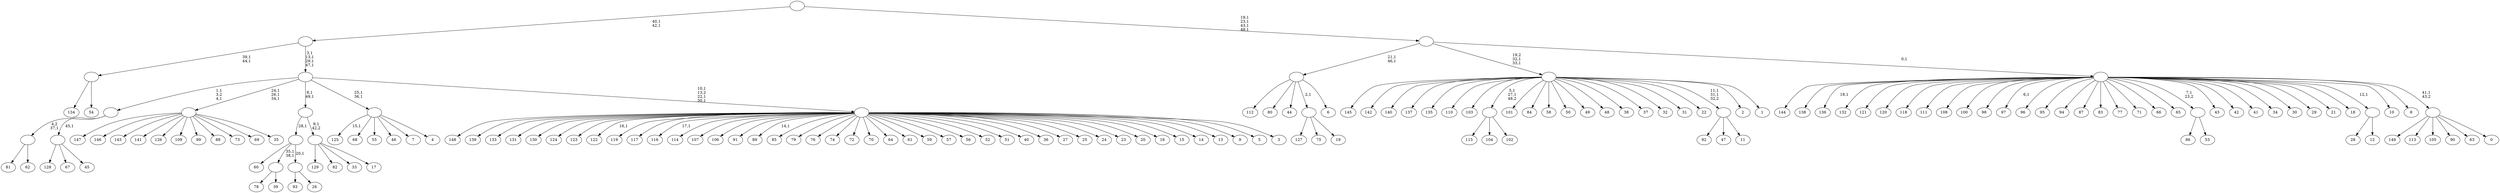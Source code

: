 digraph T {
	200 [label="149"]
	199 [label="148"]
	198 [label="147"]
	197 [label="146"]
	196 [label="145"]
	195 [label="144"]
	194 [label="143"]
	193 [label="142"]
	192 [label="141"]
	191 [label="140"]
	190 [label="139"]
	189 [label="138"]
	188 [label="137"]
	187 [label="136"]
	185 [label="135"]
	184 [label="134"]
	183 [label="133"]
	182 [label="132"]
	181 [label="131"]
	180 [label="130"]
	179 [label="129"]
	178 [label="128"]
	177 [label="127"]
	176 [label="126"]
	175 [label="125"]
	173 [label="124"]
	172 [label="123"]
	171 [label="122"]
	169 [label="121"]
	168 [label="120"]
	167 [label="119"]
	166 [label="118"]
	165 [label="117"]
	164 [label="116"]
	162 [label="115"]
	161 [label="114"]
	160 [label="113"]
	159 [label="112"]
	158 [label="111"]
	157 [label="110"]
	156 [label="109"]
	155 [label="108"]
	154 [label="107"]
	153 [label="106"]
	152 [label="105"]
	151 [label="104"]
	150 [label="103"]
	149 [label="102"]
	148 [label=""]
	146 [label="101"]
	145 [label="100"]
	144 [label="99"]
	143 [label="98"]
	142 [label="97"]
	140 [label="96"]
	139 [label="95"]
	138 [label="94"]
	137 [label="93"]
	136 [label="92"]
	135 [label="91"]
	134 [label="90"]
	133 [label="89"]
	131 [label="88"]
	130 [label="87"]
	129 [label="86"]
	128 [label="85"]
	127 [label="84"]
	126 [label="83"]
	125 [label="82"]
	124 [label="81"]
	123 [label="80"]
	122 [label="79"]
	121 [label="78"]
	120 [label="77"]
	119 [label="76"]
	118 [label="75"]
	117 [label="74"]
	116 [label="73"]
	115 [label="72"]
	114 [label="71"]
	113 [label="70"]
	112 [label="69"]
	111 [label="68"]
	110 [label="67"]
	109 [label="66"]
	108 [label="65"]
	107 [label="64"]
	106 [label="63"]
	105 [label="62"]
	104 [label=""]
	103 [label="61"]
	102 [label="60"]
	101 [label="59"]
	100 [label="58"]
	99 [label="57"]
	98 [label="56"]
	97 [label="55"]
	96 [label="54"]
	95 [label=""]
	93 [label="53"]
	92 [label=""]
	91 [label="52"]
	90 [label="51"]
	89 [label="50"]
	88 [label="49"]
	87 [label="48"]
	86 [label="47"]
	85 [label="46"]
	84 [label="45"]
	83 [label=""]
	82 [label=""]
	80 [label="44"]
	79 [label="43"]
	78 [label="42"]
	77 [label="41"]
	76 [label="40"]
	75 [label="39"]
	74 [label=""]
	72 [label="38"]
	71 [label="37"]
	70 [label="36"]
	69 [label="35"]
	68 [label=""]
	65 [label="34"]
	64 [label="33"]
	63 [label="32"]
	62 [label="31"]
	61 [label="30"]
	60 [label="29"]
	59 [label="28"]
	58 [label="27"]
	57 [label="26"]
	56 [label=""]
	55 [label=""]
	54 [label="25"]
	53 [label="24"]
	52 [label="23"]
	51 [label="22"]
	50 [label="21"]
	49 [label="20"]
	48 [label="19"]
	47 [label=""]
	46 [label="18"]
	45 [label="17"]
	44 [label=""]
	43 [label=""]
	41 [label="16"]
	40 [label="15"]
	39 [label="14"]
	38 [label="13"]
	37 [label="12"]
	36 [label=""]
	35 [label="11"]
	34 [label=""]
	32 [label="10"]
	31 [label="9"]
	30 [label="8"]
	29 [label="7"]
	28 [label="6"]
	27 [label=""]
	25 [label="5"]
	24 [label="4"]
	23 [label=""]
	21 [label="3"]
	20 [label=""]
	17 [label=""]
	13 [label=""]
	11 [label="2"]
	10 [label="1"]
	9 [label=""]
	7 [label="0"]
	6 [label=""]
	5 [label=""]
	4 [label=""]
	0 [label=""]
	148 -> 162 [label=""]
	148 -> 151 [label=""]
	148 -> 149 [label=""]
	104 -> 124 [label=""]
	104 -> 105 [label=""]
	95 -> 184 [label=""]
	95 -> 96 [label=""]
	92 -> 129 [label=""]
	92 -> 93 [label=""]
	83 -> 178 [label=""]
	83 -> 110 [label=""]
	83 -> 84 [label=""]
	82 -> 104 [label="4,2\n37,1"]
	82 -> 83 [label="45,1"]
	74 -> 121 [label=""]
	74 -> 75 [label=""]
	68 -> 198 [label=""]
	68 -> 197 [label=""]
	68 -> 194 [label=""]
	68 -> 192 [label=""]
	68 -> 176 [label=""]
	68 -> 156 [label=""]
	68 -> 144 [label=""]
	68 -> 131 [label=""]
	68 -> 116 [label=""]
	68 -> 112 [label=""]
	68 -> 69 [label=""]
	56 -> 137 [label=""]
	56 -> 57 [label=""]
	55 -> 74 [label="35,1\n38,1"]
	55 -> 102 [label=""]
	55 -> 56 [label="20,1"]
	47 -> 177 [label=""]
	47 -> 118 [label=""]
	47 -> 48 [label=""]
	44 -> 179 [label=""]
	44 -> 125 [label=""]
	44 -> 64 [label=""]
	44 -> 45 [label=""]
	43 -> 55 [label="28,1"]
	43 -> 44 [label="9,1\n42,2"]
	36 -> 59 [label=""]
	36 -> 37 [label=""]
	34 -> 136 [label=""]
	34 -> 86 [label=""]
	34 -> 35 [label=""]
	27 -> 159 [label=""]
	27 -> 123 [label=""]
	27 -> 80 [label=""]
	27 -> 47 [label="2,1"]
	27 -> 28 [label=""]
	23 -> 175 [label="15,1"]
	23 -> 111 [label=""]
	23 -> 97 [label=""]
	23 -> 85 [label=""]
	23 -> 29 [label=""]
	23 -> 24 [label=""]
	20 -> 133 [label="14,1"]
	20 -> 164 [label="17,1"]
	20 -> 171 [label="16,1"]
	20 -> 199 [label=""]
	20 -> 190 [label=""]
	20 -> 183 [label=""]
	20 -> 181 [label=""]
	20 -> 180 [label=""]
	20 -> 173 [label=""]
	20 -> 172 [label=""]
	20 -> 167 [label=""]
	20 -> 165 [label=""]
	20 -> 161 [label=""]
	20 -> 154 [label=""]
	20 -> 153 [label=""]
	20 -> 135 [label=""]
	20 -> 128 [label=""]
	20 -> 122 [label=""]
	20 -> 119 [label=""]
	20 -> 117 [label=""]
	20 -> 115 [label=""]
	20 -> 113 [label=""]
	20 -> 107 [label=""]
	20 -> 103 [label=""]
	20 -> 101 [label=""]
	20 -> 99 [label=""]
	20 -> 98 [label=""]
	20 -> 91 [label=""]
	20 -> 90 [label=""]
	20 -> 76 [label=""]
	20 -> 70 [label=""]
	20 -> 58 [label=""]
	20 -> 54 [label=""]
	20 -> 53 [label=""]
	20 -> 52 [label=""]
	20 -> 49 [label=""]
	20 -> 41 [label=""]
	20 -> 40 [label=""]
	20 -> 39 [label=""]
	20 -> 38 [label=""]
	20 -> 31 [label=""]
	20 -> 25 [label=""]
	20 -> 21 [label=""]
	17 -> 20 [label="10,1\n13,2\n22,1\n30,1"]
	17 -> 23 [label="25,1\n36,1"]
	17 -> 43 [label="8,1\n49,1"]
	17 -> 68 [label="24,1\n26,1\n34,1"]
	17 -> 82 [label="1,1\n3,2\n4,1"]
	13 -> 17 [label="3,1\n13,1\n29,1\n47,1"]
	13 -> 95 [label="39,1\n44,1"]
	9 -> 34 [label="11,1\n31,1\n32,2"]
	9 -> 148 [label="5,1\n27,1\n48,2"]
	9 -> 196 [label=""]
	9 -> 193 [label=""]
	9 -> 191 [label=""]
	9 -> 188 [label=""]
	9 -> 185 [label=""]
	9 -> 157 [label=""]
	9 -> 150 [label=""]
	9 -> 146 [label=""]
	9 -> 127 [label=""]
	9 -> 100 [label=""]
	9 -> 89 [label=""]
	9 -> 88 [label=""]
	9 -> 87 [label=""]
	9 -> 72 [label=""]
	9 -> 71 [label=""]
	9 -> 63 [label=""]
	9 -> 62 [label=""]
	9 -> 51 [label=""]
	9 -> 11 [label=""]
	9 -> 10 [label=""]
	6 -> 200 [label=""]
	6 -> 160 [label=""]
	6 -> 152 [label=""]
	6 -> 134 [label=""]
	6 -> 106 [label=""]
	6 -> 7 [label=""]
	5 -> 142 [label="6,1"]
	5 -> 187 [label="18,1"]
	5 -> 195 [label=""]
	5 -> 189 [label=""]
	5 -> 182 [label=""]
	5 -> 169 [label=""]
	5 -> 168 [label=""]
	5 -> 166 [label=""]
	5 -> 158 [label=""]
	5 -> 155 [label=""]
	5 -> 145 [label=""]
	5 -> 143 [label=""]
	5 -> 140 [label=""]
	5 -> 139 [label=""]
	5 -> 138 [label=""]
	5 -> 130 [label=""]
	5 -> 126 [label=""]
	5 -> 120 [label=""]
	5 -> 114 [label=""]
	5 -> 109 [label=""]
	5 -> 108 [label=""]
	5 -> 92 [label="7,1\n23,2"]
	5 -> 79 [label=""]
	5 -> 78 [label=""]
	5 -> 77 [label=""]
	5 -> 65 [label=""]
	5 -> 61 [label=""]
	5 -> 60 [label=""]
	5 -> 50 [label=""]
	5 -> 46 [label=""]
	5 -> 36 [label="12,1"]
	5 -> 32 [label=""]
	5 -> 30 [label=""]
	5 -> 6 [label="41,1\n43,2"]
	4 -> 9 [label="19,2\n32,1\n33,1"]
	4 -> 27 [label="21,1\n46,1"]
	4 -> 5 [label="0,1"]
	0 -> 4 [label="19,1\n23,1\n43,1\n48,1"]
	0 -> 13 [label="40,1\n42,1"]
}
